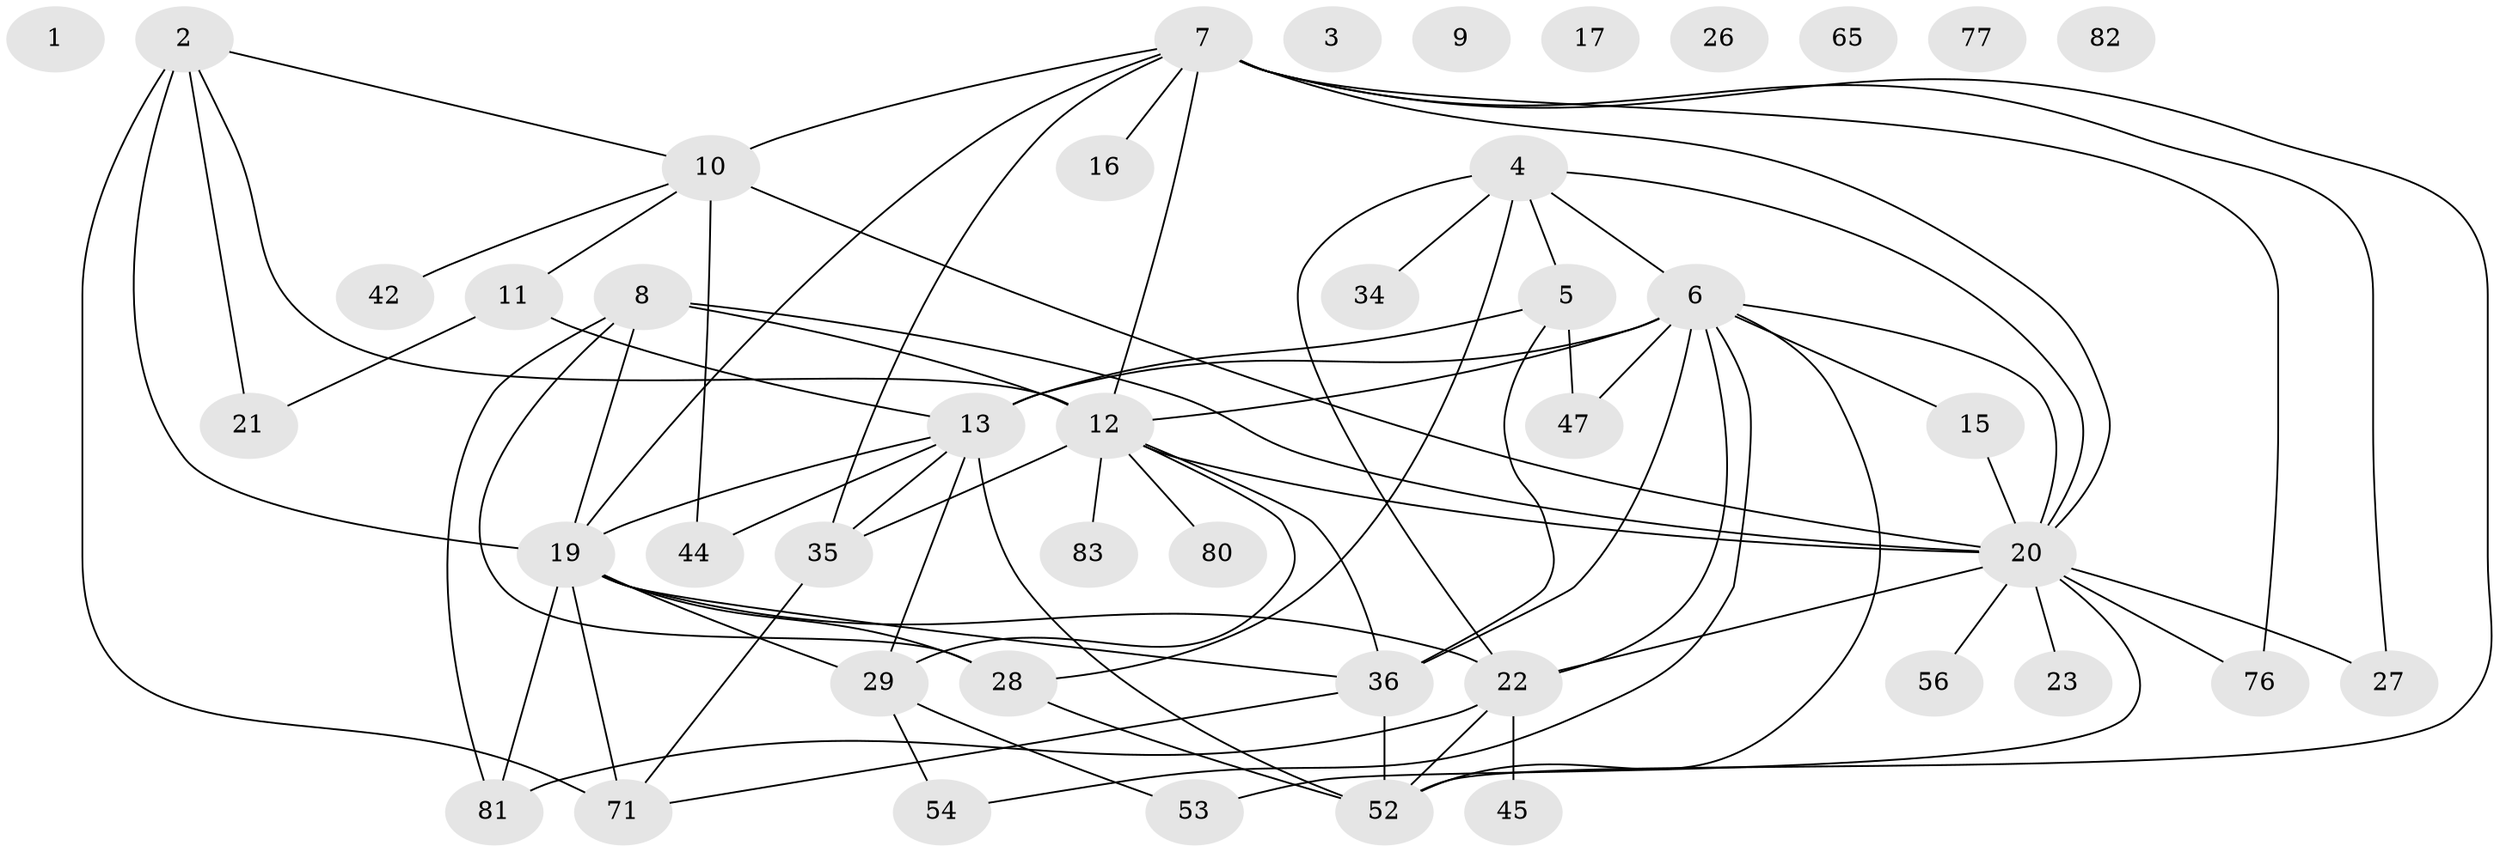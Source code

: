 // original degree distribution, {2: 0.19101123595505617, 0: 0.06741573033707865, 3: 0.23595505617977527, 1: 0.19101123595505617, 4: 0.14606741573033707, 5: 0.0898876404494382, 6: 0.0449438202247191, 8: 0.011235955056179775, 7: 0.02247191011235955}
// Generated by graph-tools (version 1.1) at 2025/16/03/04/25 18:16:27]
// undirected, 44 vertices, 76 edges
graph export_dot {
graph [start="1"]
  node [color=gray90,style=filled];
  1 [super="+50+60"];
  2 [super="+31+85"];
  3;
  4 [super="+39+87"];
  5 [super="+58+63"];
  6 [super="+18+25+40"];
  7 [super="+38+43+88"];
  8 [super="+62+74"];
  9;
  10 [super="+55+68+78"];
  11 [super="+30"];
  12 [super="+14+32+48"];
  13 [super="+49+51+89"];
  15 [super="+84"];
  16;
  17;
  19 [super="+66+67+70"];
  20 [super="+24+33+46"];
  21;
  22 [super="+59+72+86"];
  23;
  26 [super="+61"];
  27;
  28 [super="+79"];
  29 [super="+37"];
  34;
  35 [super="+57"];
  36 [super="+41+75"];
  42;
  44;
  45;
  47 [super="+64"];
  52;
  53;
  54;
  56 [super="+69"];
  65;
  71 [super="+73"];
  76;
  77;
  80;
  81;
  82;
  83;
  2 -- 21;
  2 -- 10;
  2 -- 12;
  2 -- 19;
  2 -- 71 [weight=2];
  4 -- 34;
  4 -- 28;
  4 -- 5;
  4 -- 6;
  4 -- 20;
  4 -- 22;
  5 -- 13 [weight=2];
  5 -- 36;
  5 -- 47;
  6 -- 52;
  6 -- 54;
  6 -- 12;
  6 -- 13;
  6 -- 20;
  6 -- 22;
  6 -- 36 [weight=2];
  6 -- 47;
  6 -- 15;
  7 -- 35;
  7 -- 16;
  7 -- 52;
  7 -- 12;
  7 -- 76;
  7 -- 27;
  7 -- 10;
  7 -- 19;
  7 -- 20;
  8 -- 81;
  8 -- 20;
  8 -- 28;
  8 -- 12;
  8 -- 19;
  10 -- 44;
  10 -- 42;
  10 -- 11;
  10 -- 20 [weight=2];
  11 -- 21;
  11 -- 13;
  12 -- 83;
  12 -- 80;
  12 -- 29;
  12 -- 20;
  12 -- 35;
  12 -- 36;
  13 -- 29;
  13 -- 35 [weight=2];
  13 -- 52;
  13 -- 44;
  13 -- 19;
  15 -- 20;
  19 -- 81;
  19 -- 36;
  19 -- 22;
  19 -- 28;
  19 -- 29;
  19 -- 71;
  20 -- 53;
  20 -- 23;
  20 -- 56;
  20 -- 27;
  20 -- 76;
  20 -- 22;
  22 -- 81;
  22 -- 52;
  22 -- 45;
  28 -- 52;
  29 -- 53;
  29 -- 54;
  35 -- 71;
  36 -- 71;
  36 -- 52;
}
